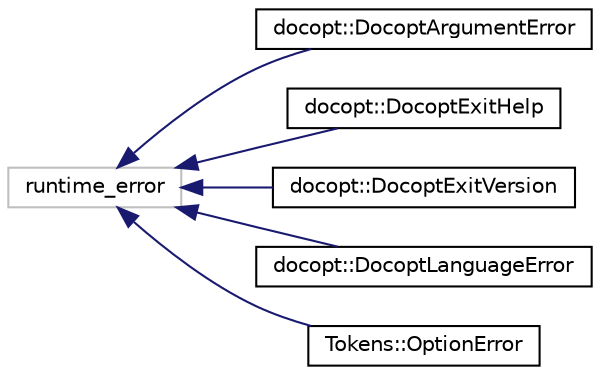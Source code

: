 digraph "Graphical Class Hierarchy"
{
  edge [fontname="Helvetica",fontsize="10",labelfontname="Helvetica",labelfontsize="10"];
  node [fontname="Helvetica",fontsize="10",shape=record];
  rankdir="LR";
  Node10 [label="runtime_error",height=0.2,width=0.4,color="grey75", fillcolor="white", style="filled"];
  Node10 -> Node0 [dir="back",color="midnightblue",fontsize="10",style="solid",fontname="Helvetica"];
  Node0 [label="docopt::DocoptArgumentError",height=0.2,width=0.4,color="black", fillcolor="white", style="filled",URL="$structdocopt_1_1DocoptArgumentError.html"];
  Node10 -> Node12 [dir="back",color="midnightblue",fontsize="10",style="solid",fontname="Helvetica"];
  Node12 [label="docopt::DocoptExitHelp",height=0.2,width=0.4,color="black", fillcolor="white", style="filled",URL="$structdocopt_1_1DocoptExitHelp.html"];
  Node10 -> Node13 [dir="back",color="midnightblue",fontsize="10",style="solid",fontname="Helvetica"];
  Node13 [label="docopt::DocoptExitVersion",height=0.2,width=0.4,color="black", fillcolor="white", style="filled",URL="$structdocopt_1_1DocoptExitVersion.html"];
  Node10 -> Node14 [dir="back",color="midnightblue",fontsize="10",style="solid",fontname="Helvetica"];
  Node14 [label="docopt::DocoptLanguageError",height=0.2,width=0.4,color="black", fillcolor="white", style="filled",URL="$structdocopt_1_1DocoptLanguageError.html"];
  Node10 -> Node15 [dir="back",color="midnightblue",fontsize="10",style="solid",fontname="Helvetica"];
  Node15 [label="Tokens::OptionError",height=0.2,width=0.4,color="black", fillcolor="white", style="filled",URL="$structTokens_1_1OptionError.html"];
}
